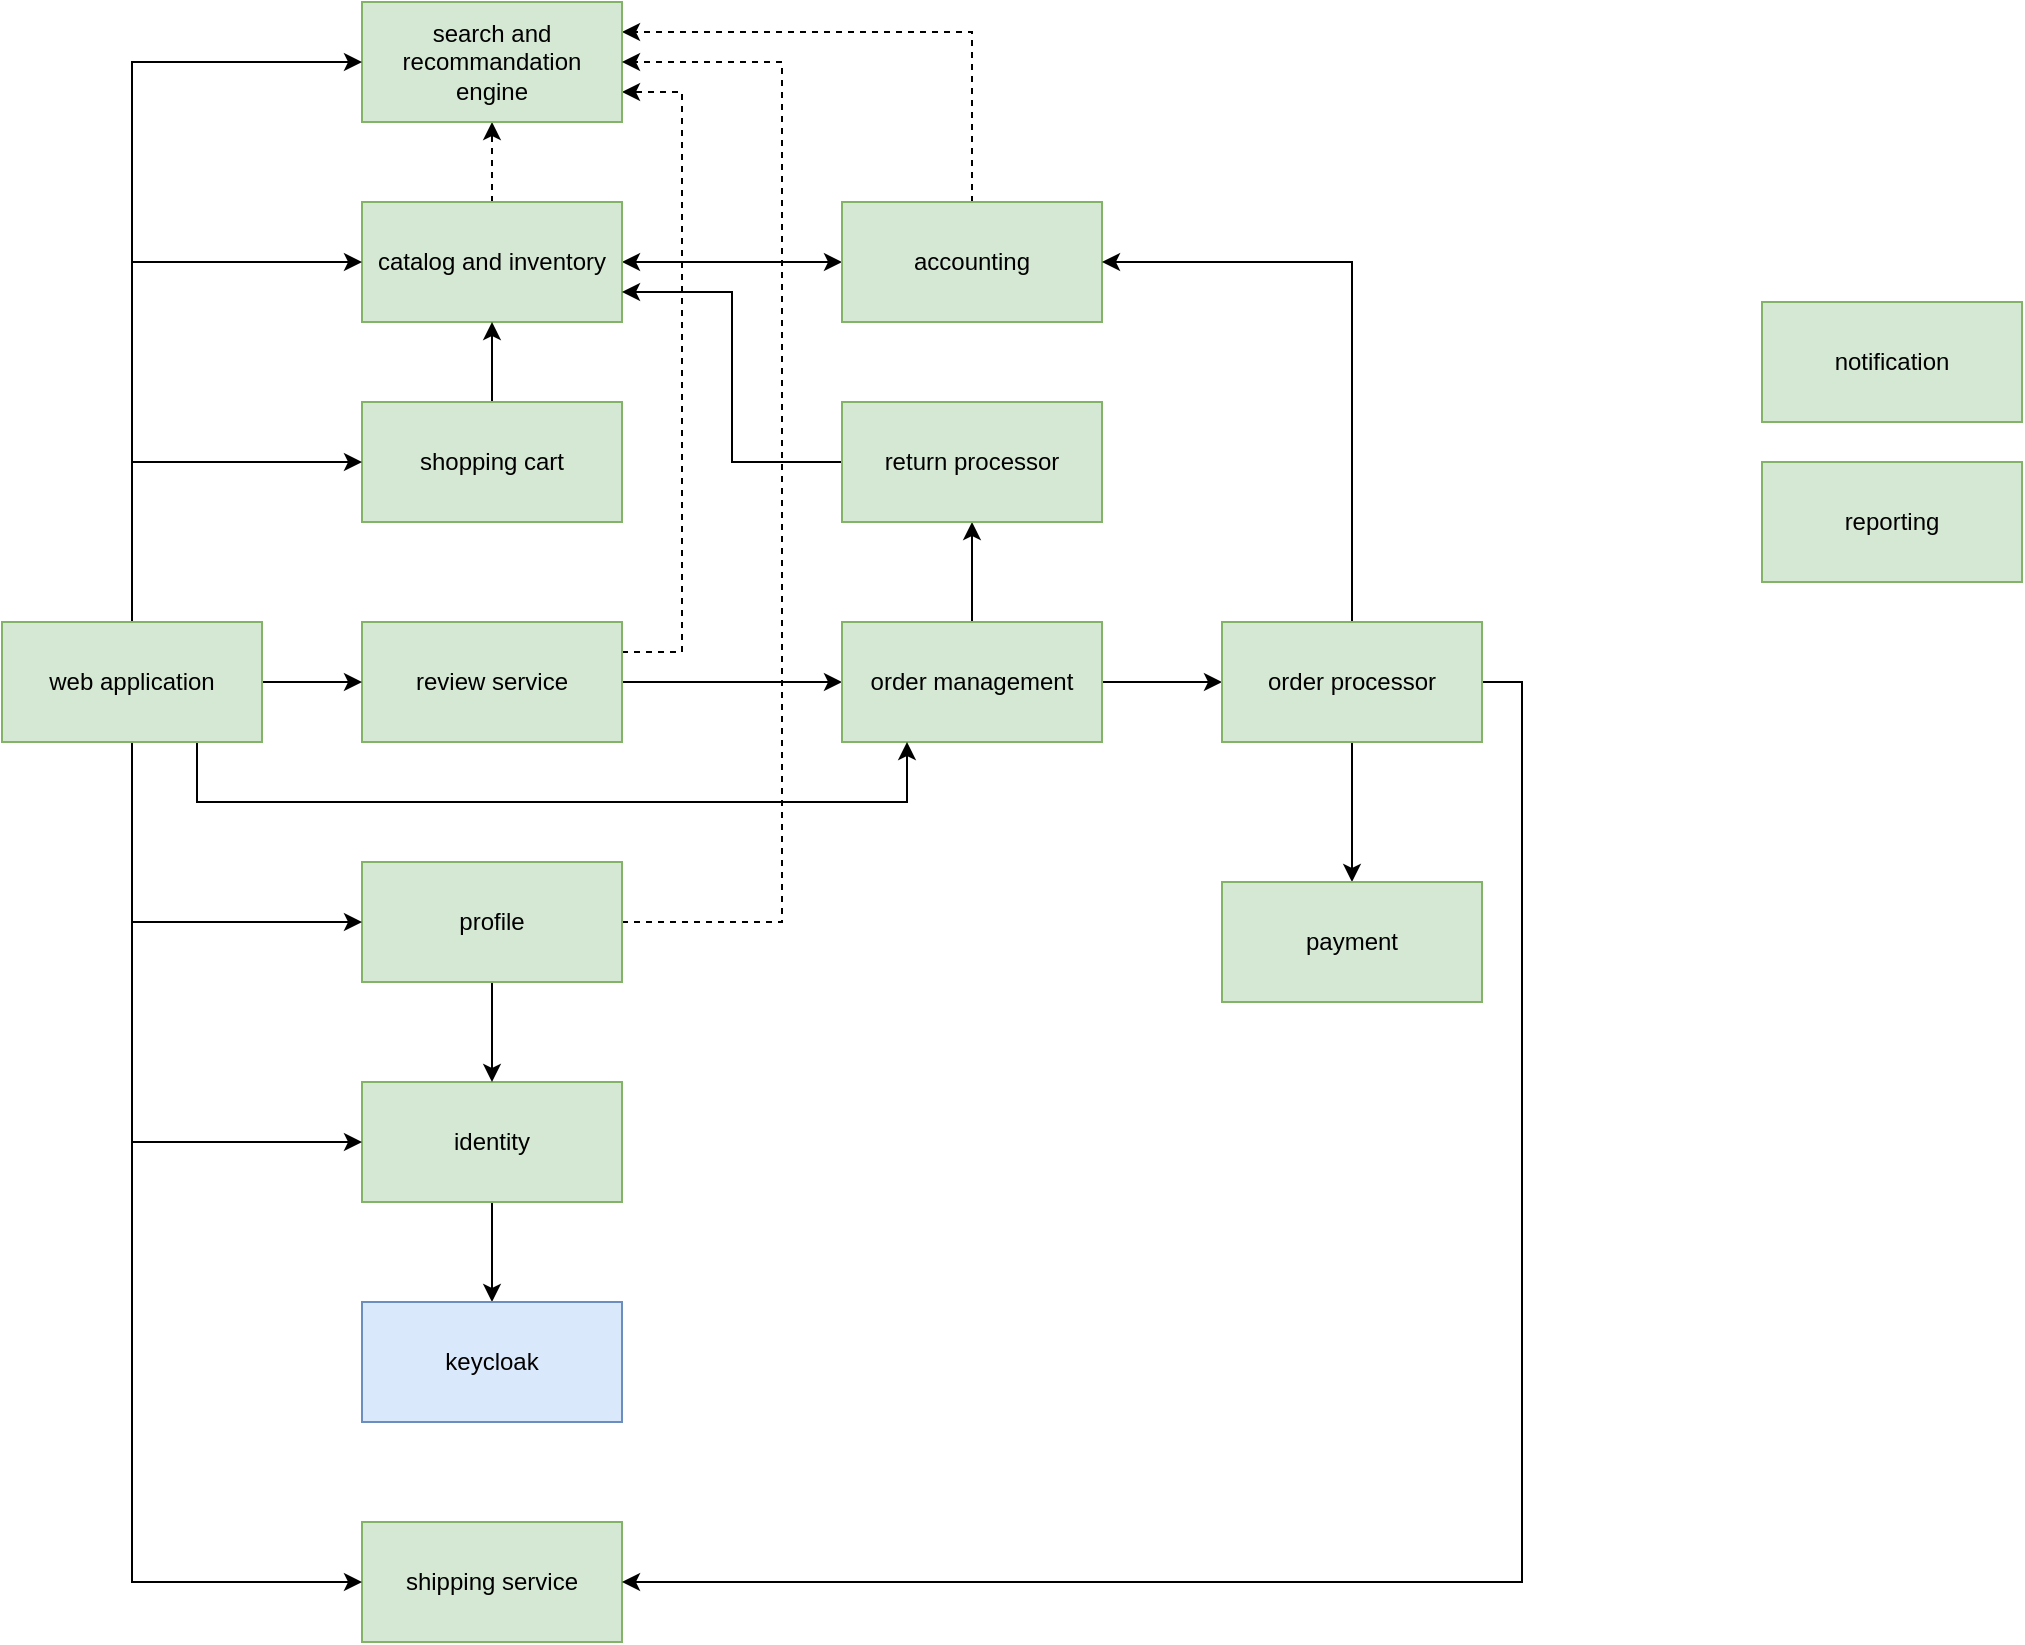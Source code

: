 <mxfile version="24.0.5" type="github">
  <diagram name="Page-1" id="FEUzagKps-RWrclbNPCi">
    <mxGraphModel dx="2261" dy="696" grid="1" gridSize="10" guides="1" tooltips="1" connect="1" arrows="1" fold="1" page="1" pageScale="1" pageWidth="827" pageHeight="1169" math="0" shadow="0">
      <root>
        <mxCell id="0" />
        <mxCell id="1" parent="0" />
        <mxCell id="fPG9CJyI1WqnSzjEBPLk-35" style="edgeStyle=orthogonalEdgeStyle;rounded=0;orthogonalLoop=1;jettySize=auto;html=1;exitX=1;exitY=0.5;exitDx=0;exitDy=0;entryX=0;entryY=0.5;entryDx=0;entryDy=0;startArrow=classic;startFill=1;" edge="1" parent="1" source="fPG9CJyI1WqnSzjEBPLk-1" target="fPG9CJyI1WqnSzjEBPLk-3">
          <mxGeometry relative="1" as="geometry" />
        </mxCell>
        <mxCell id="fPG9CJyI1WqnSzjEBPLk-44" style="edgeStyle=orthogonalEdgeStyle;rounded=0;orthogonalLoop=1;jettySize=auto;html=1;entryX=0.5;entryY=1;entryDx=0;entryDy=0;dashed=1;" edge="1" parent="1" source="fPG9CJyI1WqnSzjEBPLk-1" target="fPG9CJyI1WqnSzjEBPLk-8">
          <mxGeometry relative="1" as="geometry" />
        </mxCell>
        <mxCell id="fPG9CJyI1WqnSzjEBPLk-1" value="catalog and inventory" style="rounded=0;whiteSpace=wrap;html=1;fillColor=#d5e8d4;strokeColor=#82b366;" vertex="1" parent="1">
          <mxGeometry x="80" y="140" width="130" height="60" as="geometry" />
        </mxCell>
        <mxCell id="fPG9CJyI1WqnSzjEBPLk-47" style="edgeStyle=orthogonalEdgeStyle;rounded=0;orthogonalLoop=1;jettySize=auto;html=1;entryX=1;entryY=0.25;entryDx=0;entryDy=0;dashed=1;" edge="1" parent="1" source="fPG9CJyI1WqnSzjEBPLk-3" target="fPG9CJyI1WqnSzjEBPLk-8">
          <mxGeometry relative="1" as="geometry">
            <Array as="points">
              <mxPoint x="385" y="55" />
            </Array>
          </mxGeometry>
        </mxCell>
        <mxCell id="fPG9CJyI1WqnSzjEBPLk-3" value="accounting" style="rounded=0;whiteSpace=wrap;html=1;fillColor=#d5e8d4;strokeColor=#82b366;" vertex="1" parent="1">
          <mxGeometry x="320" y="140" width="130" height="60" as="geometry" />
        </mxCell>
        <mxCell id="fPG9CJyI1WqnSzjEBPLk-36" style="edgeStyle=orthogonalEdgeStyle;rounded=0;orthogonalLoop=1;jettySize=auto;html=1;exitX=1;exitY=0.5;exitDx=0;exitDy=0;entryX=0;entryY=0.5;entryDx=0;entryDy=0;" edge="1" parent="1" source="fPG9CJyI1WqnSzjEBPLk-5" target="fPG9CJyI1WqnSzjEBPLk-6">
          <mxGeometry relative="1" as="geometry" />
        </mxCell>
        <mxCell id="fPG9CJyI1WqnSzjEBPLk-48" style="edgeStyle=orthogonalEdgeStyle;rounded=0;orthogonalLoop=1;jettySize=auto;html=1;exitX=1;exitY=0.25;exitDx=0;exitDy=0;entryX=1;entryY=0.75;entryDx=0;entryDy=0;dashed=1;" edge="1" parent="1" source="fPG9CJyI1WqnSzjEBPLk-5" target="fPG9CJyI1WqnSzjEBPLk-8">
          <mxGeometry relative="1" as="geometry">
            <Array as="points">
              <mxPoint x="240" y="365" />
              <mxPoint x="240" y="85" />
            </Array>
          </mxGeometry>
        </mxCell>
        <mxCell id="fPG9CJyI1WqnSzjEBPLk-5" value="review service" style="rounded=0;whiteSpace=wrap;html=1;fillColor=#d5e8d4;strokeColor=#82b366;" vertex="1" parent="1">
          <mxGeometry x="80" y="350" width="130" height="60" as="geometry" />
        </mxCell>
        <mxCell id="fPG9CJyI1WqnSzjEBPLk-25" style="edgeStyle=orthogonalEdgeStyle;rounded=0;orthogonalLoop=1;jettySize=auto;html=1;exitX=1;exitY=0.5;exitDx=0;exitDy=0;entryX=0;entryY=0.5;entryDx=0;entryDy=0;startArrow=none;startFill=0;" edge="1" parent="1" source="fPG9CJyI1WqnSzjEBPLk-6" target="fPG9CJyI1WqnSzjEBPLk-23">
          <mxGeometry relative="1" as="geometry" />
        </mxCell>
        <mxCell id="fPG9CJyI1WqnSzjEBPLk-38" style="edgeStyle=orthogonalEdgeStyle;rounded=0;orthogonalLoop=1;jettySize=auto;html=1;" edge="1" parent="1" source="fPG9CJyI1WqnSzjEBPLk-6" target="fPG9CJyI1WqnSzjEBPLk-13">
          <mxGeometry relative="1" as="geometry" />
        </mxCell>
        <mxCell id="fPG9CJyI1WqnSzjEBPLk-6" value="order management" style="rounded=0;whiteSpace=wrap;html=1;fillColor=#d5e8d4;strokeColor=#82b366;" vertex="1" parent="1">
          <mxGeometry x="320" y="350" width="130" height="60" as="geometry" />
        </mxCell>
        <mxCell id="fPG9CJyI1WqnSzjEBPLk-7" value="reporting" style="rounded=0;whiteSpace=wrap;html=1;fillColor=#d5e8d4;strokeColor=#82b366;" vertex="1" parent="1">
          <mxGeometry x="780" y="270" width="130" height="60" as="geometry" />
        </mxCell>
        <mxCell id="fPG9CJyI1WqnSzjEBPLk-8" value="search and recommandation engine" style="rounded=0;whiteSpace=wrap;html=1;fillColor=#d5e8d4;strokeColor=#82b366;" vertex="1" parent="1">
          <mxGeometry x="80" y="40" width="130" height="60" as="geometry" />
        </mxCell>
        <mxCell id="fPG9CJyI1WqnSzjEBPLk-9" value="shipping service" style="rounded=0;whiteSpace=wrap;html=1;fillColor=#d5e8d4;strokeColor=#82b366;" vertex="1" parent="1">
          <mxGeometry x="80" y="800" width="130" height="60" as="geometry" />
        </mxCell>
        <mxCell id="fPG9CJyI1WqnSzjEBPLk-34" style="edgeStyle=orthogonalEdgeStyle;rounded=0;orthogonalLoop=1;jettySize=auto;html=1;entryX=0.5;entryY=1;entryDx=0;entryDy=0;" edge="1" parent="1" source="fPG9CJyI1WqnSzjEBPLk-10" target="fPG9CJyI1WqnSzjEBPLk-1">
          <mxGeometry relative="1" as="geometry" />
        </mxCell>
        <mxCell id="fPG9CJyI1WqnSzjEBPLk-10" value="shopping cart" style="rounded=0;whiteSpace=wrap;html=1;fillColor=#d5e8d4;strokeColor=#82b366;" vertex="1" parent="1">
          <mxGeometry x="80" y="240" width="130" height="60" as="geometry" />
        </mxCell>
        <mxCell id="fPG9CJyI1WqnSzjEBPLk-17" style="edgeStyle=orthogonalEdgeStyle;rounded=0;orthogonalLoop=1;jettySize=auto;html=1;exitX=0.5;exitY=1;exitDx=0;exitDy=0;entryX=0.5;entryY=0;entryDx=0;entryDy=0;" edge="1" parent="1" source="fPG9CJyI1WqnSzjEBPLk-11" target="fPG9CJyI1WqnSzjEBPLk-12">
          <mxGeometry relative="1" as="geometry" />
        </mxCell>
        <mxCell id="fPG9CJyI1WqnSzjEBPLk-11" value="identity" style="rounded=0;whiteSpace=wrap;html=1;fillColor=#d5e8d4;strokeColor=#82b366;" vertex="1" parent="1">
          <mxGeometry x="80" y="580" width="130" height="60" as="geometry" />
        </mxCell>
        <mxCell id="fPG9CJyI1WqnSzjEBPLk-12" value="keycloak" style="rounded=0;whiteSpace=wrap;html=1;fillColor=#dae8fc;strokeColor=#6c8ebf;" vertex="1" parent="1">
          <mxGeometry x="80" y="690" width="130" height="60" as="geometry" />
        </mxCell>
        <mxCell id="fPG9CJyI1WqnSzjEBPLk-39" style="edgeStyle=orthogonalEdgeStyle;rounded=0;orthogonalLoop=1;jettySize=auto;html=1;exitX=0;exitY=0.5;exitDx=0;exitDy=0;entryX=1;entryY=0.75;entryDx=0;entryDy=0;" edge="1" parent="1" source="fPG9CJyI1WqnSzjEBPLk-13" target="fPG9CJyI1WqnSzjEBPLk-1">
          <mxGeometry relative="1" as="geometry" />
        </mxCell>
        <mxCell id="fPG9CJyI1WqnSzjEBPLk-13" value="return processor" style="rounded=0;whiteSpace=wrap;html=1;fillColor=#d5e8d4;strokeColor=#82b366;" vertex="1" parent="1">
          <mxGeometry x="320" y="240" width="130" height="60" as="geometry" />
        </mxCell>
        <mxCell id="fPG9CJyI1WqnSzjEBPLk-14" value="notification" style="whiteSpace=wrap;html=1;fillColor=#d5e8d4;strokeColor=#82b366;rounded=0;" vertex="1" parent="1">
          <mxGeometry x="780" y="190" width="130" height="60" as="geometry" />
        </mxCell>
        <mxCell id="fPG9CJyI1WqnSzjEBPLk-20" style="edgeStyle=orthogonalEdgeStyle;rounded=0;orthogonalLoop=1;jettySize=auto;html=1;entryX=0.5;entryY=0;entryDx=0;entryDy=0;" edge="1" parent="1" source="fPG9CJyI1WqnSzjEBPLk-15" target="fPG9CJyI1WqnSzjEBPLk-11">
          <mxGeometry relative="1" as="geometry" />
        </mxCell>
        <mxCell id="fPG9CJyI1WqnSzjEBPLk-49" style="edgeStyle=orthogonalEdgeStyle;rounded=0;orthogonalLoop=1;jettySize=auto;html=1;exitX=1;exitY=0.5;exitDx=0;exitDy=0;entryX=1;entryY=0.5;entryDx=0;entryDy=0;dashed=1;" edge="1" parent="1" source="fPG9CJyI1WqnSzjEBPLk-15" target="fPG9CJyI1WqnSzjEBPLk-8">
          <mxGeometry relative="1" as="geometry">
            <Array as="points">
              <mxPoint x="290" y="500" />
              <mxPoint x="290" y="70" />
            </Array>
          </mxGeometry>
        </mxCell>
        <mxCell id="fPG9CJyI1WqnSzjEBPLk-15" value="profile" style="rounded=0;whiteSpace=wrap;html=1;fillColor=#d5e8d4;strokeColor=#82b366;" vertex="1" parent="1">
          <mxGeometry x="80" y="470" width="130" height="60" as="geometry" />
        </mxCell>
        <mxCell id="fPG9CJyI1WqnSzjEBPLk-21" style="edgeStyle=orthogonalEdgeStyle;rounded=0;orthogonalLoop=1;jettySize=auto;html=1;exitX=0.5;exitY=1;exitDx=0;exitDy=0;entryX=0;entryY=0.5;entryDx=0;entryDy=0;startArrow=none;startFill=0;" edge="1" parent="1" source="fPG9CJyI1WqnSzjEBPLk-19" target="fPG9CJyI1WqnSzjEBPLk-15">
          <mxGeometry relative="1" as="geometry" />
        </mxCell>
        <mxCell id="fPG9CJyI1WqnSzjEBPLk-28" style="edgeStyle=orthogonalEdgeStyle;rounded=0;orthogonalLoop=1;jettySize=auto;html=1;entryX=0;entryY=0.5;entryDx=0;entryDy=0;" edge="1" parent="1" source="fPG9CJyI1WqnSzjEBPLk-19" target="fPG9CJyI1WqnSzjEBPLk-11">
          <mxGeometry relative="1" as="geometry">
            <Array as="points">
              <mxPoint x="-35" y="610" />
            </Array>
          </mxGeometry>
        </mxCell>
        <mxCell id="fPG9CJyI1WqnSzjEBPLk-29" style="edgeStyle=orthogonalEdgeStyle;rounded=0;orthogonalLoop=1;jettySize=auto;html=1;entryX=0;entryY=0.5;entryDx=0;entryDy=0;" edge="1" parent="1" source="fPG9CJyI1WqnSzjEBPLk-19" target="fPG9CJyI1WqnSzjEBPLk-9">
          <mxGeometry relative="1" as="geometry">
            <Array as="points">
              <mxPoint x="-35" y="830" />
            </Array>
          </mxGeometry>
        </mxCell>
        <mxCell id="fPG9CJyI1WqnSzjEBPLk-31" style="edgeStyle=orthogonalEdgeStyle;rounded=0;orthogonalLoop=1;jettySize=auto;html=1;exitX=1;exitY=0.5;exitDx=0;exitDy=0;entryX=0;entryY=0.5;entryDx=0;entryDy=0;" edge="1" parent="1" source="fPG9CJyI1WqnSzjEBPLk-19" target="fPG9CJyI1WqnSzjEBPLk-5">
          <mxGeometry relative="1" as="geometry" />
        </mxCell>
        <mxCell id="fPG9CJyI1WqnSzjEBPLk-33" style="edgeStyle=orthogonalEdgeStyle;rounded=0;orthogonalLoop=1;jettySize=auto;html=1;entryX=0;entryY=0.5;entryDx=0;entryDy=0;" edge="1" parent="1" source="fPG9CJyI1WqnSzjEBPLk-19" target="fPG9CJyI1WqnSzjEBPLk-10">
          <mxGeometry relative="1" as="geometry">
            <Array as="points">
              <mxPoint x="-35" y="270" />
            </Array>
          </mxGeometry>
        </mxCell>
        <mxCell id="fPG9CJyI1WqnSzjEBPLk-37" style="edgeStyle=orthogonalEdgeStyle;rounded=0;orthogonalLoop=1;jettySize=auto;html=1;entryX=0;entryY=0.5;entryDx=0;entryDy=0;" edge="1" parent="1" source="fPG9CJyI1WqnSzjEBPLk-19" target="fPG9CJyI1WqnSzjEBPLk-1">
          <mxGeometry relative="1" as="geometry">
            <Array as="points">
              <mxPoint x="-35" y="170" />
            </Array>
          </mxGeometry>
        </mxCell>
        <mxCell id="fPG9CJyI1WqnSzjEBPLk-40" style="edgeStyle=orthogonalEdgeStyle;rounded=0;orthogonalLoop=1;jettySize=auto;html=1;exitX=0.75;exitY=1;exitDx=0;exitDy=0;entryX=0.25;entryY=1;entryDx=0;entryDy=0;" edge="1" parent="1" source="fPG9CJyI1WqnSzjEBPLk-19" target="fPG9CJyI1WqnSzjEBPLk-6">
          <mxGeometry relative="1" as="geometry">
            <Array as="points">
              <mxPoint x="-2" y="440" />
              <mxPoint x="353" y="440" />
            </Array>
          </mxGeometry>
        </mxCell>
        <mxCell id="fPG9CJyI1WqnSzjEBPLk-43" style="edgeStyle=orthogonalEdgeStyle;rounded=0;orthogonalLoop=1;jettySize=auto;html=1;entryX=0;entryY=0.5;entryDx=0;entryDy=0;" edge="1" parent="1" source="fPG9CJyI1WqnSzjEBPLk-19" target="fPG9CJyI1WqnSzjEBPLk-8">
          <mxGeometry relative="1" as="geometry">
            <Array as="points">
              <mxPoint x="-35" y="70" />
            </Array>
          </mxGeometry>
        </mxCell>
        <mxCell id="fPG9CJyI1WqnSzjEBPLk-19" value="web application" style="rounded=0;whiteSpace=wrap;html=1;fillColor=#d5e8d4;strokeColor=#82b366;" vertex="1" parent="1">
          <mxGeometry x="-100" y="350" width="130" height="60" as="geometry" />
        </mxCell>
        <mxCell id="fPG9CJyI1WqnSzjEBPLk-27" style="edgeStyle=orthogonalEdgeStyle;rounded=0;orthogonalLoop=1;jettySize=auto;html=1;" edge="1" parent="1" source="fPG9CJyI1WqnSzjEBPLk-23" target="fPG9CJyI1WqnSzjEBPLk-24">
          <mxGeometry relative="1" as="geometry" />
        </mxCell>
        <mxCell id="fPG9CJyI1WqnSzjEBPLk-32" style="edgeStyle=orthogonalEdgeStyle;rounded=0;orthogonalLoop=1;jettySize=auto;html=1;exitX=1;exitY=0.5;exitDx=0;exitDy=0;entryX=1;entryY=0.5;entryDx=0;entryDy=0;" edge="1" parent="1" source="fPG9CJyI1WqnSzjEBPLk-23" target="fPG9CJyI1WqnSzjEBPLk-9">
          <mxGeometry relative="1" as="geometry" />
        </mxCell>
        <mxCell id="fPG9CJyI1WqnSzjEBPLk-42" style="edgeStyle=orthogonalEdgeStyle;rounded=0;orthogonalLoop=1;jettySize=auto;html=1;exitX=0.5;exitY=0;exitDx=0;exitDy=0;entryX=1;entryY=0.5;entryDx=0;entryDy=0;" edge="1" parent="1" source="fPG9CJyI1WqnSzjEBPLk-23" target="fPG9CJyI1WqnSzjEBPLk-3">
          <mxGeometry relative="1" as="geometry" />
        </mxCell>
        <mxCell id="fPG9CJyI1WqnSzjEBPLk-23" value="order processor" style="rounded=0;whiteSpace=wrap;html=1;fillColor=#d5e8d4;strokeColor=#82b366;" vertex="1" parent="1">
          <mxGeometry x="510" y="350" width="130" height="60" as="geometry" />
        </mxCell>
        <mxCell id="fPG9CJyI1WqnSzjEBPLk-24" value="payment" style="whiteSpace=wrap;html=1;fillColor=#d5e8d4;strokeColor=#82b366;rounded=0;" vertex="1" parent="1">
          <mxGeometry x="510" y="480" width="130" height="60" as="geometry" />
        </mxCell>
      </root>
    </mxGraphModel>
  </diagram>
</mxfile>
